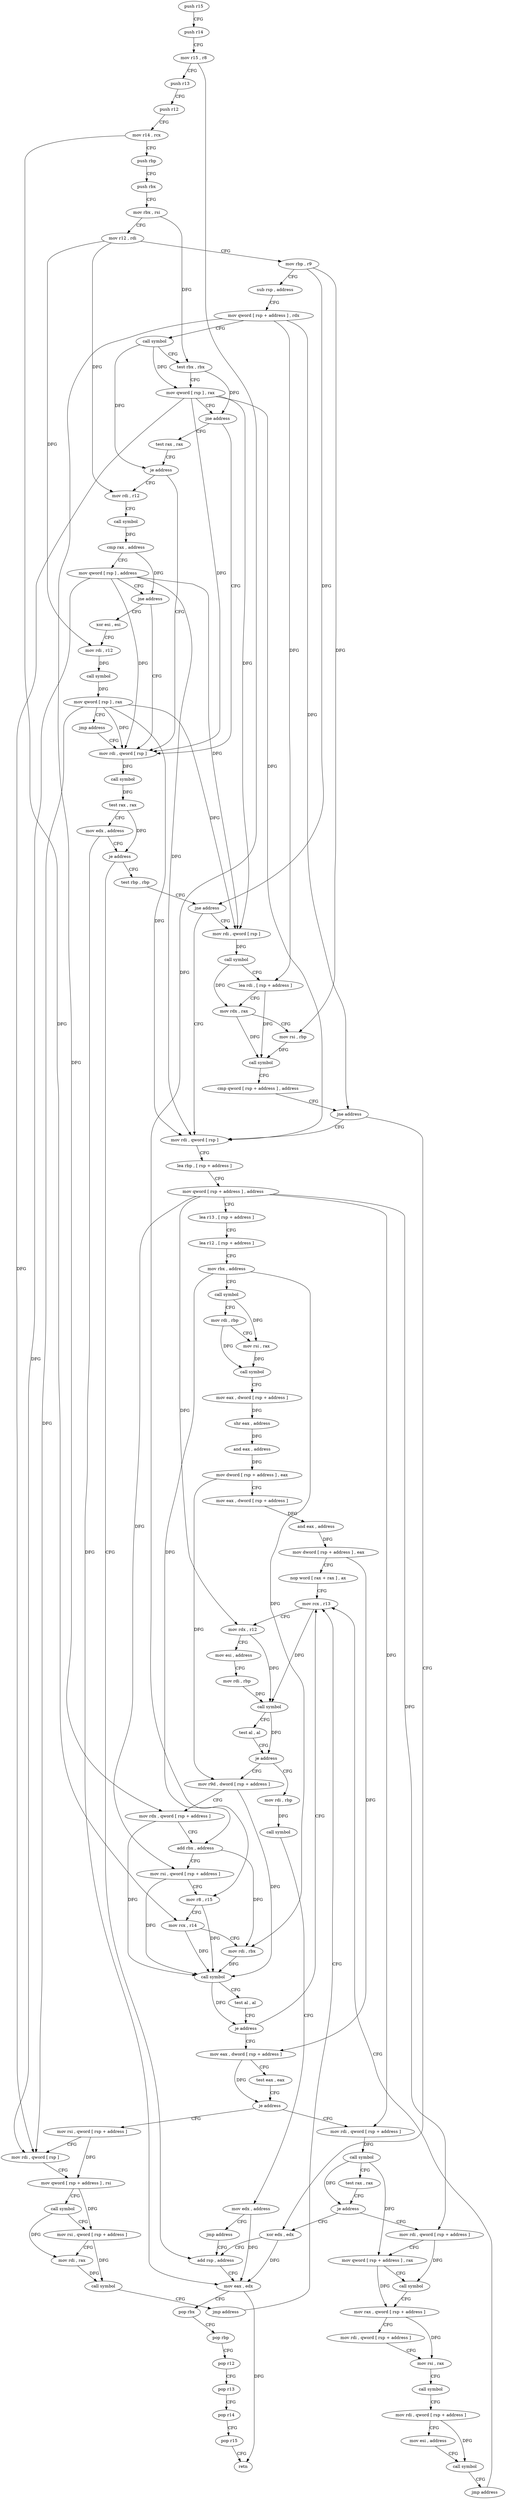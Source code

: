 digraph "func" {
"100096" [label = "push r15" ]
"100098" [label = "push r14" ]
"100100" [label = "mov r15 , r8" ]
"100103" [label = "push r13" ]
"100105" [label = "push r12" ]
"100107" [label = "mov r14 , rcx" ]
"100110" [label = "push rbp" ]
"100111" [label = "push rbx" ]
"100112" [label = "mov rbx , rsi" ]
"100115" [label = "mov r12 , rdi" ]
"100118" [label = "mov rbp , r9" ]
"100121" [label = "sub rsp , address" ]
"100125" [label = "mov qword [ rsp + address ] , rdx" ]
"100130" [label = "call symbol" ]
"100135" [label = "test rbx , rbx" ]
"100138" [label = "mov qword [ rsp ] , rax" ]
"100142" [label = "jne address" ]
"100153" [label = "mov rdi , qword [ rsp ]" ]
"100144" [label = "test rax , rax" ]
"100157" [label = "call symbol" ]
"100162" [label = "test rax , rax" ]
"100165" [label = "mov edx , address" ]
"100170" [label = "je address" ]
"100495" [label = "add rsp , address" ]
"100176" [label = "test rbp , rbp" ]
"100147" [label = "je address" ]
"100512" [label = "mov rdi , r12" ]
"100499" [label = "mov eax , edx" ]
"100501" [label = "pop rbx" ]
"100502" [label = "pop rbp" ]
"100503" [label = "pop r12" ]
"100505" [label = "pop r13" ]
"100507" [label = "pop r14" ]
"100509" [label = "pop r15" ]
"100511" [label = "retn" ]
"100179" [label = "jne address" ]
"100456" [label = "mov rdi , qword [ rsp ]" ]
"100185" [label = "mov rdi , qword [ rsp ]" ]
"100515" [label = "call symbol" ]
"100520" [label = "cmp rax , address" ]
"100524" [label = "mov qword [ rsp ] , address" ]
"100532" [label = "jne address" ]
"100538" [label = "xor esi , esi" ]
"100460" [label = "call symbol" ]
"100465" [label = "lea rdi , [ rsp + address ]" ]
"100470" [label = "mov rdx , rax" ]
"100473" [label = "mov rsi , rbp" ]
"100476" [label = "call symbol" ]
"100481" [label = "cmp qword [ rsp + address ] , address" ]
"100487" [label = "jne address" ]
"100493" [label = "xor edx , edx" ]
"100189" [label = "lea rbp , [ rsp + address ]" ]
"100194" [label = "mov qword [ rsp + address ] , address" ]
"100203" [label = "lea r13 , [ rsp + address ]" ]
"100208" [label = "lea r12 , [ rsp + address ]" ]
"100213" [label = "mov rbx , address" ]
"100220" [label = "call symbol" ]
"100225" [label = "mov rdi , rbp" ]
"100228" [label = "mov rsi , rax" ]
"100231" [label = "call symbol" ]
"100236" [label = "mov eax , dword [ rsp + address ]" ]
"100243" [label = "shr eax , address" ]
"100245" [label = "and eax , address" ]
"100248" [label = "mov dword [ rsp + address ] , eax" ]
"100252" [label = "mov eax , dword [ rsp + address ]" ]
"100259" [label = "and eax , address" ]
"100262" [label = "mov dword [ rsp + address ] , eax" ]
"100266" [label = "nop word [ rax + rax ] , ax" ]
"100272" [label = "mov rcx , r13" ]
"100540" [label = "mov rdi , r12" ]
"100543" [label = "call symbol" ]
"100548" [label = "mov qword [ rsp ] , rax" ]
"100552" [label = "jmp address" ]
"100560" [label = "mov rdi , rbp" ]
"100563" [label = "call symbol" ]
"100568" [label = "mov edx , address" ]
"100573" [label = "jmp address" ]
"100299" [label = "mov r9d , dword [ rsp + address ]" ]
"100304" [label = "mov rdx , qword [ rsp + address ]" ]
"100309" [label = "add rbx , address" ]
"100313" [label = "mov rsi , qword [ rsp + address ]" ]
"100318" [label = "mov r8 , r15" ]
"100321" [label = "mov rcx , r14" ]
"100324" [label = "mov rdi , rbx" ]
"100327" [label = "call symbol" ]
"100332" [label = "test al , al" ]
"100334" [label = "je address" ]
"100336" [label = "mov eax , dword [ rsp + address ]" ]
"100275" [label = "mov rdx , r12" ]
"100278" [label = "mov esi , address" ]
"100283" [label = "mov rdi , rbp" ]
"100286" [label = "call symbol" ]
"100291" [label = "test al , al" ]
"100293" [label = "je address" ]
"100340" [label = "test eax , eax" ]
"100342" [label = "je address" ]
"100416" [label = "mov rsi , qword [ rsp + address ]" ]
"100344" [label = "mov rdi , qword [ rsp + address ]" ]
"100421" [label = "mov rdi , qword [ rsp ]" ]
"100425" [label = "mov qword [ rsp + address ] , rsi" ]
"100430" [label = "call symbol" ]
"100435" [label = "mov rsi , qword [ rsp + address ]" ]
"100440" [label = "mov rdi , rax" ]
"100443" [label = "call symbol" ]
"100448" [label = "jmp address" ]
"100349" [label = "call symbol" ]
"100354" [label = "test rax , rax" ]
"100357" [label = "je address" ]
"100363" [label = "mov rdi , qword [ rsp + address ]" ]
"100368" [label = "mov qword [ rsp + address ] , rax" ]
"100373" [label = "call symbol" ]
"100378" [label = "mov rax , qword [ rsp + address ]" ]
"100383" [label = "mov rdi , qword [ rsp + address ]" ]
"100388" [label = "mov rsi , rax" ]
"100391" [label = "call symbol" ]
"100396" [label = "mov rdi , qword [ rsp + address ]" ]
"100401" [label = "mov esi , address" ]
"100406" [label = "call symbol" ]
"100411" [label = "jmp address" ]
"100096" -> "100098" [ label = "CFG" ]
"100098" -> "100100" [ label = "CFG" ]
"100100" -> "100103" [ label = "CFG" ]
"100100" -> "100318" [ label = "DFG" ]
"100103" -> "100105" [ label = "CFG" ]
"100105" -> "100107" [ label = "CFG" ]
"100107" -> "100110" [ label = "CFG" ]
"100107" -> "100321" [ label = "DFG" ]
"100110" -> "100111" [ label = "CFG" ]
"100111" -> "100112" [ label = "CFG" ]
"100112" -> "100115" [ label = "CFG" ]
"100112" -> "100135" [ label = "DFG" ]
"100115" -> "100118" [ label = "CFG" ]
"100115" -> "100512" [ label = "DFG" ]
"100115" -> "100540" [ label = "DFG" ]
"100118" -> "100121" [ label = "CFG" ]
"100118" -> "100179" [ label = "DFG" ]
"100118" -> "100473" [ label = "DFG" ]
"100121" -> "100125" [ label = "CFG" ]
"100125" -> "100130" [ label = "CFG" ]
"100125" -> "100487" [ label = "DFG" ]
"100125" -> "100304" [ label = "DFG" ]
"100125" -> "100465" [ label = "DFG" ]
"100130" -> "100135" [ label = "CFG" ]
"100130" -> "100138" [ label = "DFG" ]
"100130" -> "100147" [ label = "DFG" ]
"100135" -> "100138" [ label = "CFG" ]
"100135" -> "100142" [ label = "DFG" ]
"100138" -> "100142" [ label = "CFG" ]
"100138" -> "100153" [ label = "DFG" ]
"100138" -> "100456" [ label = "DFG" ]
"100138" -> "100185" [ label = "DFG" ]
"100138" -> "100421" [ label = "DFG" ]
"100142" -> "100153" [ label = "CFG" ]
"100142" -> "100144" [ label = "CFG" ]
"100153" -> "100157" [ label = "DFG" ]
"100144" -> "100147" [ label = "CFG" ]
"100157" -> "100162" [ label = "DFG" ]
"100162" -> "100165" [ label = "CFG" ]
"100162" -> "100170" [ label = "DFG" ]
"100165" -> "100170" [ label = "CFG" ]
"100165" -> "100499" [ label = "DFG" ]
"100170" -> "100495" [ label = "CFG" ]
"100170" -> "100176" [ label = "CFG" ]
"100495" -> "100499" [ label = "CFG" ]
"100176" -> "100179" [ label = "CFG" ]
"100147" -> "100512" [ label = "CFG" ]
"100147" -> "100153" [ label = "CFG" ]
"100512" -> "100515" [ label = "CFG" ]
"100499" -> "100501" [ label = "CFG" ]
"100499" -> "100511" [ label = "DFG" ]
"100501" -> "100502" [ label = "CFG" ]
"100502" -> "100503" [ label = "CFG" ]
"100503" -> "100505" [ label = "CFG" ]
"100505" -> "100507" [ label = "CFG" ]
"100507" -> "100509" [ label = "CFG" ]
"100509" -> "100511" [ label = "CFG" ]
"100179" -> "100456" [ label = "CFG" ]
"100179" -> "100185" [ label = "CFG" ]
"100456" -> "100460" [ label = "DFG" ]
"100185" -> "100189" [ label = "CFG" ]
"100515" -> "100520" [ label = "DFG" ]
"100520" -> "100524" [ label = "CFG" ]
"100520" -> "100532" [ label = "DFG" ]
"100524" -> "100532" [ label = "CFG" ]
"100524" -> "100153" [ label = "DFG" ]
"100524" -> "100456" [ label = "DFG" ]
"100524" -> "100185" [ label = "DFG" ]
"100524" -> "100421" [ label = "DFG" ]
"100532" -> "100153" [ label = "CFG" ]
"100532" -> "100538" [ label = "CFG" ]
"100538" -> "100540" [ label = "CFG" ]
"100460" -> "100465" [ label = "CFG" ]
"100460" -> "100470" [ label = "DFG" ]
"100465" -> "100470" [ label = "CFG" ]
"100465" -> "100476" [ label = "DFG" ]
"100470" -> "100473" [ label = "CFG" ]
"100470" -> "100476" [ label = "DFG" ]
"100473" -> "100476" [ label = "DFG" ]
"100476" -> "100481" [ label = "CFG" ]
"100481" -> "100487" [ label = "CFG" ]
"100487" -> "100185" [ label = "CFG" ]
"100487" -> "100493" [ label = "CFG" ]
"100493" -> "100495" [ label = "CFG" ]
"100493" -> "100499" [ label = "DFG" ]
"100189" -> "100194" [ label = "CFG" ]
"100194" -> "100203" [ label = "CFG" ]
"100194" -> "100313" [ label = "DFG" ]
"100194" -> "100344" [ label = "DFG" ]
"100194" -> "100363" [ label = "DFG" ]
"100194" -> "100275" [ label = "DFG" ]
"100203" -> "100208" [ label = "CFG" ]
"100208" -> "100213" [ label = "CFG" ]
"100213" -> "100220" [ label = "CFG" ]
"100213" -> "100309" [ label = "DFG" ]
"100213" -> "100324" [ label = "DFG" ]
"100220" -> "100225" [ label = "CFG" ]
"100220" -> "100228" [ label = "DFG" ]
"100225" -> "100228" [ label = "CFG" ]
"100225" -> "100231" [ label = "DFG" ]
"100228" -> "100231" [ label = "DFG" ]
"100231" -> "100236" [ label = "CFG" ]
"100236" -> "100243" [ label = "DFG" ]
"100243" -> "100245" [ label = "DFG" ]
"100245" -> "100248" [ label = "DFG" ]
"100248" -> "100252" [ label = "CFG" ]
"100248" -> "100299" [ label = "DFG" ]
"100252" -> "100259" [ label = "DFG" ]
"100259" -> "100262" [ label = "DFG" ]
"100262" -> "100266" [ label = "CFG" ]
"100262" -> "100336" [ label = "DFG" ]
"100266" -> "100272" [ label = "CFG" ]
"100272" -> "100275" [ label = "CFG" ]
"100272" -> "100286" [ label = "DFG" ]
"100540" -> "100543" [ label = "DFG" ]
"100543" -> "100548" [ label = "DFG" ]
"100548" -> "100552" [ label = "CFG" ]
"100548" -> "100153" [ label = "DFG" ]
"100548" -> "100456" [ label = "DFG" ]
"100548" -> "100185" [ label = "DFG" ]
"100548" -> "100421" [ label = "DFG" ]
"100552" -> "100153" [ label = "CFG" ]
"100560" -> "100563" [ label = "DFG" ]
"100563" -> "100568" [ label = "CFG" ]
"100568" -> "100573" [ label = "CFG" ]
"100568" -> "100499" [ label = "DFG" ]
"100573" -> "100495" [ label = "CFG" ]
"100299" -> "100304" [ label = "CFG" ]
"100299" -> "100327" [ label = "DFG" ]
"100304" -> "100309" [ label = "CFG" ]
"100304" -> "100327" [ label = "DFG" ]
"100309" -> "100313" [ label = "CFG" ]
"100309" -> "100324" [ label = "DFG" ]
"100313" -> "100318" [ label = "CFG" ]
"100313" -> "100327" [ label = "DFG" ]
"100318" -> "100321" [ label = "CFG" ]
"100318" -> "100327" [ label = "DFG" ]
"100321" -> "100324" [ label = "CFG" ]
"100321" -> "100327" [ label = "DFG" ]
"100324" -> "100327" [ label = "DFG" ]
"100327" -> "100332" [ label = "CFG" ]
"100327" -> "100334" [ label = "DFG" ]
"100332" -> "100334" [ label = "CFG" ]
"100334" -> "100272" [ label = "CFG" ]
"100334" -> "100336" [ label = "CFG" ]
"100336" -> "100340" [ label = "CFG" ]
"100336" -> "100342" [ label = "DFG" ]
"100275" -> "100278" [ label = "CFG" ]
"100275" -> "100286" [ label = "DFG" ]
"100278" -> "100283" [ label = "CFG" ]
"100283" -> "100286" [ label = "DFG" ]
"100286" -> "100291" [ label = "CFG" ]
"100286" -> "100293" [ label = "DFG" ]
"100291" -> "100293" [ label = "CFG" ]
"100293" -> "100560" [ label = "CFG" ]
"100293" -> "100299" [ label = "CFG" ]
"100340" -> "100342" [ label = "CFG" ]
"100342" -> "100416" [ label = "CFG" ]
"100342" -> "100344" [ label = "CFG" ]
"100416" -> "100421" [ label = "CFG" ]
"100416" -> "100425" [ label = "DFG" ]
"100344" -> "100349" [ label = "DFG" ]
"100421" -> "100425" [ label = "CFG" ]
"100425" -> "100430" [ label = "CFG" ]
"100425" -> "100435" [ label = "DFG" ]
"100430" -> "100435" [ label = "CFG" ]
"100430" -> "100440" [ label = "DFG" ]
"100435" -> "100440" [ label = "CFG" ]
"100435" -> "100443" [ label = "DFG" ]
"100440" -> "100443" [ label = "DFG" ]
"100443" -> "100448" [ label = "CFG" ]
"100448" -> "100272" [ label = "CFG" ]
"100349" -> "100354" [ label = "CFG" ]
"100349" -> "100357" [ label = "DFG" ]
"100349" -> "100368" [ label = "DFG" ]
"100354" -> "100357" [ label = "CFG" ]
"100357" -> "100493" [ label = "CFG" ]
"100357" -> "100363" [ label = "CFG" ]
"100363" -> "100368" [ label = "CFG" ]
"100363" -> "100373" [ label = "DFG" ]
"100368" -> "100373" [ label = "CFG" ]
"100368" -> "100378" [ label = "DFG" ]
"100373" -> "100378" [ label = "CFG" ]
"100378" -> "100383" [ label = "CFG" ]
"100378" -> "100388" [ label = "DFG" ]
"100383" -> "100388" [ label = "CFG" ]
"100388" -> "100391" [ label = "CFG" ]
"100391" -> "100396" [ label = "CFG" ]
"100396" -> "100401" [ label = "CFG" ]
"100396" -> "100406" [ label = "DFG" ]
"100401" -> "100406" [ label = "CFG" ]
"100406" -> "100411" [ label = "CFG" ]
"100411" -> "100272" [ label = "CFG" ]
}
